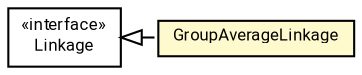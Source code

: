 #!/usr/local/bin/dot
#
# Class diagram 
# Generated by UMLGraph version R5_7_2-60-g0e99a6 (http://www.spinellis.gr/umlgraph/)
#

digraph G {
	graph [fontnames="svg"]
	edge [fontname="Roboto",fontsize=7,labelfontname="Roboto",labelfontsize=7,color="black"];
	node [fontname="Roboto",fontcolor="black",fontsize=8,shape=plaintext,margin=0,width=0,height=0];
	nodesep=0.15;
	ranksep=0.25;
	rankdir=LR;
	// de.lmu.ifi.dbs.elki.algorithm.clustering.hierarchical.linkage.GroupAverageLinkage
	c4827907 [label=<<table title="de.lmu.ifi.dbs.elki.algorithm.clustering.hierarchical.linkage.GroupAverageLinkage" border="0" cellborder="1" cellspacing="0" cellpadding="2" bgcolor="lemonChiffon" href="GroupAverageLinkage.html" target="_parent">
		<tr><td><table border="0" cellspacing="0" cellpadding="1">
		<tr><td align="center" balign="center"> <font face="Roboto">GroupAverageLinkage</font> </td></tr>
		</table></td></tr>
		</table>>, URL="GroupAverageLinkage.html"];
	// de.lmu.ifi.dbs.elki.algorithm.clustering.hierarchical.linkage.Linkage
	c4827911 [label=<<table title="de.lmu.ifi.dbs.elki.algorithm.clustering.hierarchical.linkage.Linkage" border="0" cellborder="1" cellspacing="0" cellpadding="2" href="Linkage.html" target="_parent">
		<tr><td><table border="0" cellspacing="0" cellpadding="1">
		<tr><td align="center" balign="center"> &#171;interface&#187; </td></tr>
		<tr><td align="center" balign="center"> <font face="Roboto">Linkage</font> </td></tr>
		</table></td></tr>
		</table>>, URL="Linkage.html"];
	// de.lmu.ifi.dbs.elki.algorithm.clustering.hierarchical.linkage.GroupAverageLinkage implements de.lmu.ifi.dbs.elki.algorithm.clustering.hierarchical.linkage.Linkage
	c4827911 -> c4827907 [arrowtail=empty,style=dashed,dir=back,weight=9];
}

